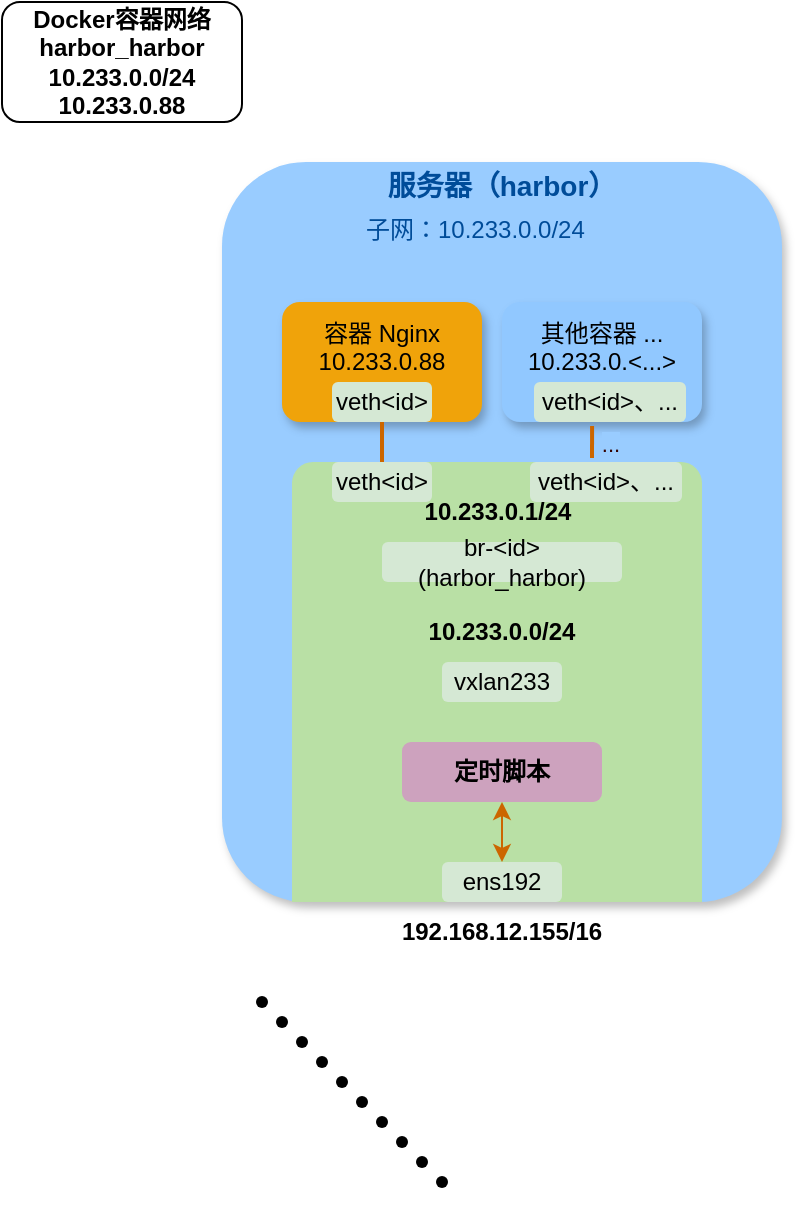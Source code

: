 <mxfile version="22.1.11" type="github">
  <diagram name="第 1 页" id="x2SoXymloEqKyPD_Y4rw">
    <mxGraphModel dx="547" dy="753" grid="1" gridSize="10" guides="1" tooltips="1" connect="1" arrows="1" fold="1" page="1" pageScale="1" pageWidth="827" pageHeight="1169" math="0" shadow="0">
      <root>
        <mxCell id="0" />
        <mxCell id="1" parent="0" />
        <mxCell id="RxqqW9vf8jTpbXpibjCa-1" value="" style="rounded=1;whiteSpace=wrap;html=1;labelBackgroundColor=none;labelBorderColor=none;fillColor=#99CCFF;strokeColor=none;shadow=1;" vertex="1" parent="1">
          <mxGeometry x="200" y="90" width="280" height="370" as="geometry" />
        </mxCell>
        <mxCell id="RxqqW9vf8jTpbXpibjCa-2" value="&lt;div style=&quot;font-size: 14px;&quot;&gt;服务器（harbor）&lt;/div&gt;&lt;div style=&quot;font-size: 14px;&quot;&gt;&lt;br&gt;&lt;/div&gt;" style="text;html=1;align=center;verticalAlign=middle;whiteSpace=wrap;rounded=0;fontStyle=1;fontColor=#004C99;fontSize=14;" vertex="1" parent="1">
          <mxGeometry x="270" y="100" width="140" height="20" as="geometry" />
        </mxCell>
        <mxCell id="RxqqW9vf8jTpbXpibjCa-4" value="&lt;div align=&quot;right&quot;&gt;192.168.12.155/16&lt;/div&gt;" style="text;html=1;strokeColor=none;fillColor=none;align=center;verticalAlign=middle;whiteSpace=wrap;rounded=0;fontStyle=1" vertex="1" parent="1">
          <mxGeometry x="310" y="460" width="60" height="30" as="geometry" />
        </mxCell>
        <mxCell id="RxqqW9vf8jTpbXpibjCa-5" value="" style="shape=waypoint;sketch=0;fillStyle=solid;size=6;pointerEvents=1;points=[];fillColor=none;resizable=0;rotatable=0;perimeter=centerPerimeter;snapToPoint=1;" vertex="1" parent="1">
          <mxGeometry x="210" y="500" width="20" height="20" as="geometry" />
        </mxCell>
        <mxCell id="RxqqW9vf8jTpbXpibjCa-6" value="" style="shape=waypoint;sketch=0;fillStyle=solid;size=6;pointerEvents=1;points=[];fillColor=none;resizable=0;rotatable=0;perimeter=centerPerimeter;snapToPoint=1;" vertex="1" parent="1">
          <mxGeometry x="220" y="510" width="20" height="20" as="geometry" />
        </mxCell>
        <mxCell id="RxqqW9vf8jTpbXpibjCa-7" value="" style="shape=waypoint;sketch=0;fillStyle=solid;size=6;pointerEvents=1;points=[];fillColor=none;resizable=0;rotatable=0;perimeter=centerPerimeter;snapToPoint=1;" vertex="1" parent="1">
          <mxGeometry x="230" y="520" width="20" height="20" as="geometry" />
        </mxCell>
        <mxCell id="RxqqW9vf8jTpbXpibjCa-8" value="" style="shape=waypoint;sketch=0;fillStyle=solid;size=6;pointerEvents=1;points=[];fillColor=none;resizable=0;rotatable=0;perimeter=centerPerimeter;snapToPoint=1;" vertex="1" parent="1">
          <mxGeometry x="240" y="530" width="20" height="20" as="geometry" />
        </mxCell>
        <mxCell id="RxqqW9vf8jTpbXpibjCa-9" value="" style="shape=waypoint;sketch=0;fillStyle=solid;size=6;pointerEvents=1;points=[];fillColor=none;resizable=0;rotatable=0;perimeter=centerPerimeter;snapToPoint=1;" vertex="1" parent="1">
          <mxGeometry x="250" y="540" width="20" height="20" as="geometry" />
        </mxCell>
        <mxCell id="RxqqW9vf8jTpbXpibjCa-10" value="" style="shape=waypoint;sketch=0;fillStyle=solid;size=6;pointerEvents=1;points=[];fillColor=none;resizable=0;rotatable=0;perimeter=centerPerimeter;snapToPoint=1;" vertex="1" parent="1">
          <mxGeometry x="260" y="550" width="20" height="20" as="geometry" />
        </mxCell>
        <mxCell id="RxqqW9vf8jTpbXpibjCa-11" value="" style="shape=waypoint;sketch=0;fillStyle=solid;size=6;pointerEvents=1;points=[];fillColor=none;resizable=0;rotatable=0;perimeter=centerPerimeter;snapToPoint=1;" vertex="1" parent="1">
          <mxGeometry x="270" y="560" width="20" height="20" as="geometry" />
        </mxCell>
        <mxCell id="RxqqW9vf8jTpbXpibjCa-12" value="" style="shape=waypoint;sketch=0;fillStyle=solid;size=6;pointerEvents=1;points=[];fillColor=none;resizable=0;rotatable=0;perimeter=centerPerimeter;snapToPoint=1;" vertex="1" parent="1">
          <mxGeometry x="280" y="570" width="20" height="20" as="geometry" />
        </mxCell>
        <mxCell id="RxqqW9vf8jTpbXpibjCa-13" value="" style="shape=waypoint;sketch=0;fillStyle=solid;size=6;pointerEvents=1;points=[];fillColor=none;resizable=0;rotatable=0;perimeter=centerPerimeter;snapToPoint=1;" vertex="1" parent="1">
          <mxGeometry x="290" y="580" width="20" height="20" as="geometry" />
        </mxCell>
        <mxCell id="RxqqW9vf8jTpbXpibjCa-14" value="" style="shape=waypoint;sketch=0;fillStyle=solid;size=6;pointerEvents=1;points=[];fillColor=none;resizable=0;rotatable=0;perimeter=centerPerimeter;snapToPoint=1;" vertex="1" parent="1">
          <mxGeometry x="300" y="590" width="20" height="20" as="geometry" />
        </mxCell>
        <mxCell id="RxqqW9vf8jTpbXpibjCa-15" value="&lt;div&gt;Docker容器网络&lt;/div&gt;&lt;div&gt;harbor_harbor&lt;/div&gt;&lt;div&gt;10.233.0.0/24&lt;/div&gt;&lt;div&gt;10.233.0.88&lt;/div&gt;" style="rounded=1;whiteSpace=wrap;html=1;fontStyle=1" vertex="1" parent="1">
          <mxGeometry x="90" y="10" width="120" height="60" as="geometry" />
        </mxCell>
        <mxCell id="RxqqW9vf8jTpbXpibjCa-16" value="" style="rounded=1;whiteSpace=wrap;html=1;fillColor=#B9E0A5;strokeColor=none;" vertex="1" parent="1">
          <mxGeometry x="235" y="240" width="205" height="70" as="geometry" />
        </mxCell>
        <mxCell id="RxqqW9vf8jTpbXpibjCa-19" value="" style="rounded=0;whiteSpace=wrap;html=1;fillColor=#B9E0A5;strokeColor=none;fontColor=#ffffff;" vertex="1" parent="1">
          <mxGeometry x="235" y="290" width="205" height="170" as="geometry" />
        </mxCell>
        <mxCell id="RxqqW9vf8jTpbXpibjCa-22" value="&lt;div&gt;容器 Nginx&lt;/div&gt;&lt;div&gt;10.233.0.88&lt;/div&gt;&lt;div&gt;&lt;br&gt;&lt;/div&gt;" style="rounded=1;whiteSpace=wrap;html=1;fillColor=#F0A30A;fontColor=#000000;strokeColor=none;fillStyle=auto;glass=0;shadow=1;" vertex="1" parent="1">
          <mxGeometry x="230" y="160" width="100" height="60" as="geometry" />
        </mxCell>
        <mxCell id="RxqqW9vf8jTpbXpibjCa-24" value="&lt;div&gt;ens192&lt;/div&gt;" style="rounded=1;whiteSpace=wrap;html=1;fillColor=#D5E8D4;strokeColor=none;" vertex="1" parent="1">
          <mxGeometry x="310" y="440" width="60" height="20" as="geometry" />
        </mxCell>
        <mxCell id="RxqqW9vf8jTpbXpibjCa-25" value="定时脚本" style="rounded=1;whiteSpace=wrap;html=1;strokeColor=none;fillColor=#CDA2BE;fontStyle=1" vertex="1" parent="1">
          <mxGeometry x="290" y="380" width="100" height="30" as="geometry" />
        </mxCell>
        <mxCell id="RxqqW9vf8jTpbXpibjCa-26" value="&lt;div&gt;vxlan233&lt;/div&gt;" style="rounded=1;whiteSpace=wrap;html=1;fillColor=#D5E8D4;strokeColor=none;" vertex="1" parent="1">
          <mxGeometry x="310" y="340" width="60" height="20" as="geometry" />
        </mxCell>
        <mxCell id="RxqqW9vf8jTpbXpibjCa-28" value="&lt;div&gt;10.233.0.0/24&lt;/div&gt;" style="text;html=1;strokeColor=none;fillColor=none;align=center;verticalAlign=middle;whiteSpace=wrap;rounded=0;fontStyle=1" vertex="1" parent="1">
          <mxGeometry x="310" y="320" width="60" height="10" as="geometry" />
        </mxCell>
        <mxCell id="RxqqW9vf8jTpbXpibjCa-30" value="" style="endArrow=classic;startArrow=classic;rounded=0;exitX=0.5;exitY=1;exitDx=0;exitDy=0;entryX=0.5;entryY=0;entryDx=0;entryDy=0;labelBackgroundColor=none;fontColor=none;noLabel=1;fillColor=#f0a30a;strokeColor=#CC6600;strokeWidth=1;" edge="1" parent="1" source="RxqqW9vf8jTpbXpibjCa-25" target="RxqqW9vf8jTpbXpibjCa-24">
          <mxGeometry width="50" height="50" relative="1" as="geometry">
            <mxPoint x="310" y="390" as="sourcePoint" />
            <mxPoint x="360" y="340" as="targetPoint" />
          </mxGeometry>
        </mxCell>
        <mxCell id="RxqqW9vf8jTpbXpibjCa-31" value="&lt;div&gt;br-&amp;lt;id&amp;gt;&lt;br&gt;&lt;/div&gt;&lt;div&gt;(harbor_harbor)&lt;/div&gt;" style="rounded=1;whiteSpace=wrap;html=1;fillColor=#D5E8D4;strokeColor=none;" vertex="1" parent="1">
          <mxGeometry x="280" y="280" width="120" height="20" as="geometry" />
        </mxCell>
        <mxCell id="RxqqW9vf8jTpbXpibjCa-32" value="&lt;div&gt;10.233.0.1/24&lt;/div&gt;" style="text;html=1;strokeColor=none;fillColor=none;align=center;verticalAlign=middle;whiteSpace=wrap;rounded=0;fontStyle=1" vertex="1" parent="1">
          <mxGeometry x="307.5" y="260" width="60" height="10" as="geometry" />
        </mxCell>
        <mxCell id="RxqqW9vf8jTpbXpibjCa-35" value="veth&amp;lt;id&amp;gt;、..." style="rounded=1;whiteSpace=wrap;html=1;fillColor=#D5E8D4;strokeColor=none;" vertex="1" parent="1">
          <mxGeometry x="354" y="240" width="76" height="20" as="geometry" />
        </mxCell>
        <mxCell id="RxqqW9vf8jTpbXpibjCa-36" value="&lt;div&gt;其他容器 ...&lt;/div&gt;&lt;div&gt;10.233.0.&amp;lt;...&amp;gt;&lt;br&gt;&lt;/div&gt;&lt;div&gt;&lt;br&gt;&lt;/div&gt;" style="rounded=1;whiteSpace=wrap;html=1;fillColor=#91C8FF;fontColor=#000000;strokeColor=none;fillStyle=auto;glass=0;shadow=1;gradientColor=none;" vertex="1" parent="1">
          <mxGeometry x="340" y="160" width="100" height="60" as="geometry" />
        </mxCell>
        <mxCell id="RxqqW9vf8jTpbXpibjCa-37" value="veth&amp;lt;id&amp;gt;" style="rounded=1;whiteSpace=wrap;html=1;fillColor=#D5E8D4;strokeColor=none;" vertex="1" parent="1">
          <mxGeometry x="255" y="200" width="50" height="20" as="geometry" />
        </mxCell>
        <mxCell id="RxqqW9vf8jTpbXpibjCa-38" value="veth&amp;lt;id&amp;gt;" style="rounded=1;whiteSpace=wrap;html=1;fillColor=#D5E8D4;strokeColor=none;" vertex="1" parent="1">
          <mxGeometry x="255" y="240" width="50" height="20" as="geometry" />
        </mxCell>
        <mxCell id="RxqqW9vf8jTpbXpibjCa-39" value="子网：10.233.0.0/24" style="text;whiteSpace=wrap;html=1;fontColor=#004C99;" vertex="1" parent="1">
          <mxGeometry x="270" y="110" width="140" height="20" as="geometry" />
        </mxCell>
        <mxCell id="RxqqW9vf8jTpbXpibjCa-41" value="veth&amp;lt;id&amp;gt;、..." style="rounded=1;whiteSpace=wrap;html=1;fillColor=#D5E8D4;strokeColor=none;" vertex="1" parent="1">
          <mxGeometry x="356" y="200" width="76" height="20" as="geometry" />
        </mxCell>
        <mxCell id="RxqqW9vf8jTpbXpibjCa-42" value="" style="endArrow=none;html=1;rounded=0;entryX=0.5;entryY=1;entryDx=0;entryDy=0;exitX=0.5;exitY=0;exitDx=0;exitDy=0;strokeColor=#CC6600;strokeWidth=2;" edge="1" parent="1" source="RxqqW9vf8jTpbXpibjCa-38" target="RxqqW9vf8jTpbXpibjCa-22">
          <mxGeometry width="50" height="50" relative="1" as="geometry">
            <mxPoint x="310" y="390" as="sourcePoint" />
            <mxPoint x="550" y="300" as="targetPoint" />
          </mxGeometry>
        </mxCell>
        <mxCell id="RxqqW9vf8jTpbXpibjCa-44" value="" style="endArrow=none;html=1;rounded=0;entryX=0.382;entryY=1.1;entryDx=0;entryDy=0;exitX=0.408;exitY=-0.1;exitDx=0;exitDy=0;strokeColor=#CC6600;strokeWidth=2;entryPerimeter=0;exitPerimeter=0;" edge="1" parent="1" source="RxqqW9vf8jTpbXpibjCa-35" target="RxqqW9vf8jTpbXpibjCa-41">
          <mxGeometry width="50" height="50" relative="1" as="geometry">
            <mxPoint x="350" y="250" as="sourcePoint" />
            <mxPoint x="350" y="230" as="targetPoint" />
          </mxGeometry>
        </mxCell>
        <mxCell id="RxqqW9vf8jTpbXpibjCa-45" value="&lt;div&gt;...&lt;/div&gt;" style="edgeLabel;html=1;align=center;verticalAlign=middle;resizable=0;points=[];fontColor=#330000;labelBackgroundColor=#99CCFF;" vertex="1" connectable="0" parent="RxqqW9vf8jTpbXpibjCa-44">
          <mxGeometry x="-0.125" y="1" relative="1" as="geometry">
            <mxPoint x="10" as="offset" />
          </mxGeometry>
        </mxCell>
      </root>
    </mxGraphModel>
  </diagram>
</mxfile>
